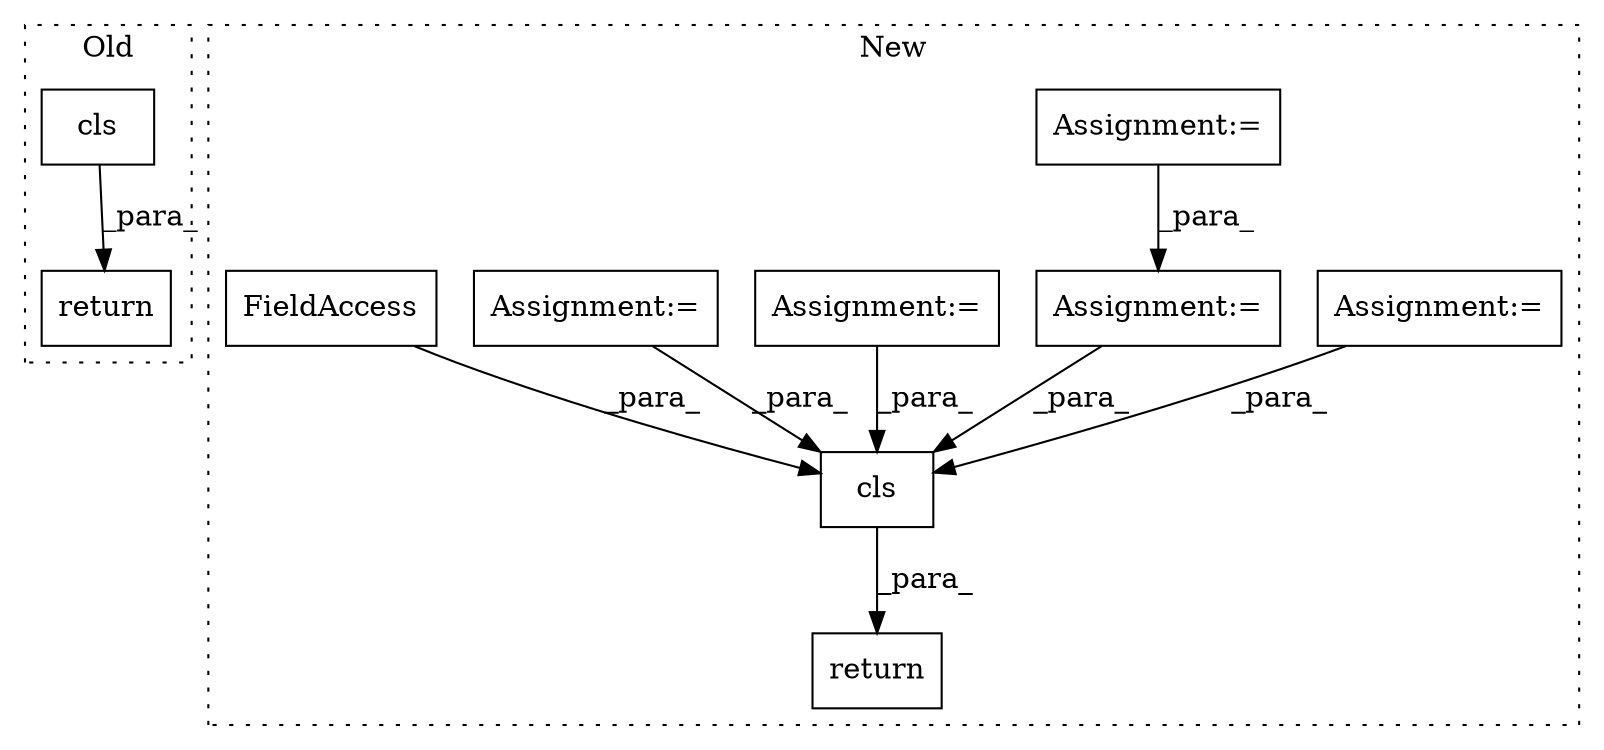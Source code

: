 digraph G {
subgraph cluster0 {
1 [label="return" a="41" s="11422" l="7" shape="box"];
4 [label="cls" a="32" s="11429,12216" l="4,1" shape="box"];
label = "Old";
style="dotted";
}
subgraph cluster1 {
2 [label="cls" a="32" s="12585,12656" l="4,1" shape="box"];
3 [label="return" a="41" s="12578" l="7" shape="box"];
5 [label="Assignment:=" a="7" s="12515" l="1" shape="box"];
6 [label="Assignment:=" a="7" s="12333" l="77" shape="box"];
7 [label="Assignment:=" a="7" s="12124" l="14" shape="box"];
8 [label="Assignment:=" a="7" s="11515" l="14" shape="box"];
9 [label="Assignment:=" a="7" s="11452" l="1" shape="box"];
10 [label="FieldAccess" a="22" s="12634" l="7" shape="box"];
label = "New";
style="dotted";
}
2 -> 3 [label="_para_"];
4 -> 1 [label="_para_"];
5 -> 2 [label="_para_"];
6 -> 7 [label="_para_"];
7 -> 2 [label="_para_"];
8 -> 2 [label="_para_"];
9 -> 2 [label="_para_"];
10 -> 2 [label="_para_"];
}